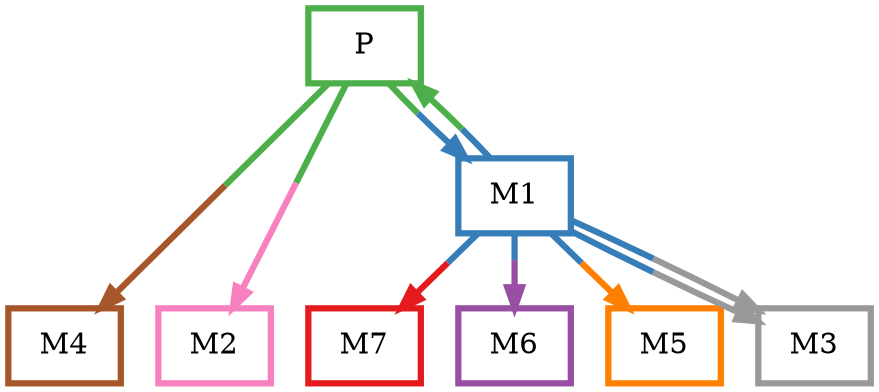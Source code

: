 digraph barS {
	{
		rank=same
	0 [shape=box,penwidth=3,colorscheme=set19,color=3,label="P"]
	}
	{
		rank=same
		7 [shape=box,penwidth=3,colorscheme=set19,color=1,label="M7"]
		6 [shape=box,penwidth=3,colorscheme=set19,color=4,label="M6"]
		5 [shape=box,penwidth=3,colorscheme=set19,color=5,label="M5"]
		4 [shape=box,penwidth=3,colorscheme=set19,color=7,label="M4"]
		3 [shape=box,penwidth=3,colorscheme=set19,color=9,label="M3"]
		2 [shape=box,penwidth=3,colorscheme=set19,color=8,label="M2"]
	}
	1 [shape=box,penwidth=3,colorscheme=set19,color=2,label="M1"]
	1 -> 0 [penwidth=3,colorscheme=set19,color="2;0.5:3"]
	1 -> 7 [penwidth=3,colorscheme=set19,color="2;0.5:1"]
	1 -> 3 [penwidth=3,colorscheme=set19,color="2;0.5:9"]
	1 -> 3 [penwidth=3,colorscheme=set19,color="2;0.5:9"]
	1 -> 6 [penwidth=3,colorscheme=set19,color="2;0.5:4"]
	1 -> 5 [penwidth=3,colorscheme=set19,color="2;0.5:5"]
	0 -> 4 [penwidth=3,colorscheme=set19,color="3;0.5:7"]
	0 -> 2 [penwidth=3,colorscheme=set19,color="3;0.5:8"]
	0 -> 1 [penwidth=3,colorscheme=set19,color="3;0.5:2"]
}
